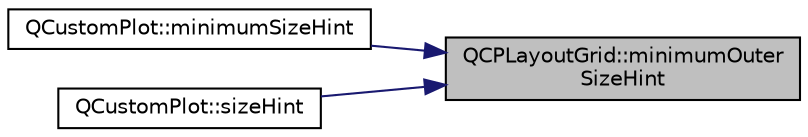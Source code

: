 digraph "QCPLayoutGrid::minimumOuterSizeHint"
{
 // LATEX_PDF_SIZE
  edge [fontname="Helvetica",fontsize="10",labelfontname="Helvetica",labelfontsize="10"];
  node [fontname="Helvetica",fontsize="10",shape=record];
  rankdir="RL";
  Node1 [label="QCPLayoutGrid::minimumOuter\lSizeHint",height=0.2,width=0.4,color="black", fillcolor="grey75", style="filled", fontcolor="black",tooltip=" "];
  Node1 -> Node2 [dir="back",color="midnightblue",fontsize="10",style="solid",fontname="Helvetica"];
  Node2 [label="QCustomPlot::minimumSizeHint",height=0.2,width=0.4,color="black", fillcolor="white", style="filled",URL="$classQCustomPlot.html#a968a01cd4077d63aecde1aef1db057fc",tooltip=" "];
  Node1 -> Node3 [dir="back",color="midnightblue",fontsize="10",style="solid",fontname="Helvetica"];
  Node3 [label="QCustomPlot::sizeHint",height=0.2,width=0.4,color="black", fillcolor="white", style="filled",URL="$classQCustomPlot.html#ac9d6fe101e082daf756903b11f6e6213",tooltip=" "];
}
